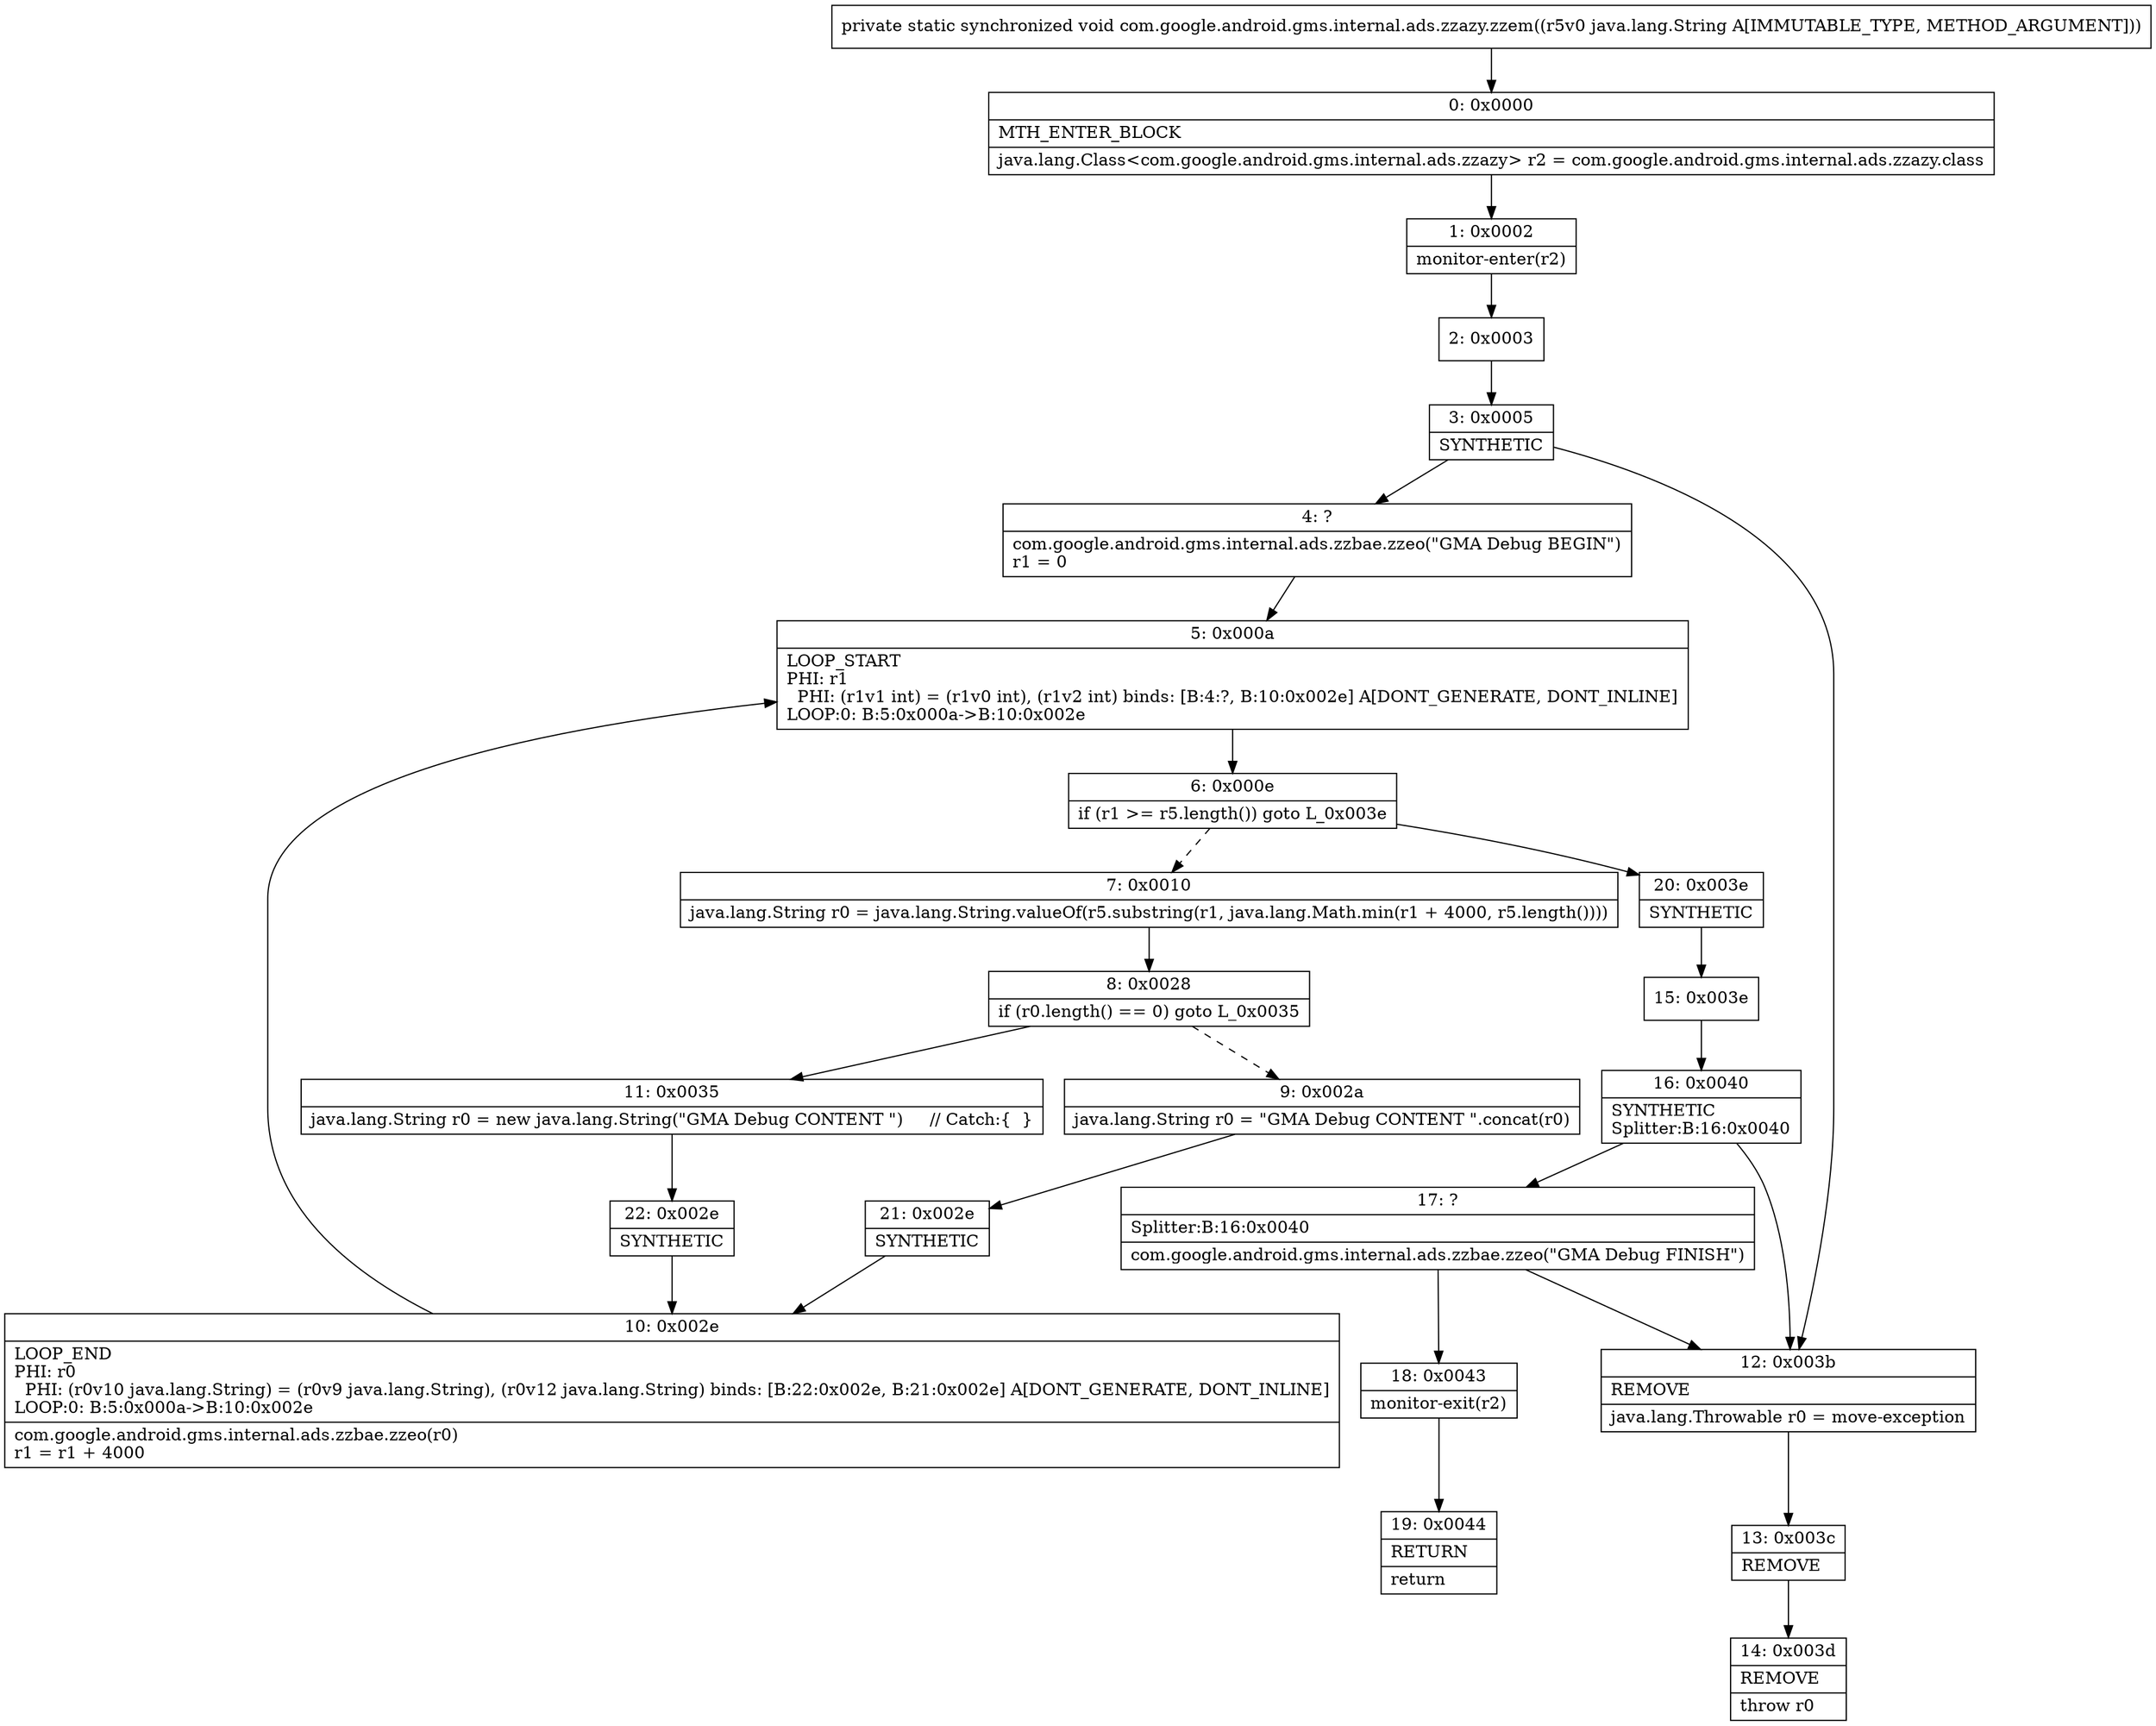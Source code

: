 digraph "CFG forcom.google.android.gms.internal.ads.zzazy.zzem(Ljava\/lang\/String;)V" {
Node_0 [shape=record,label="{0\:\ 0x0000|MTH_ENTER_BLOCK\l|java.lang.Class\<com.google.android.gms.internal.ads.zzazy\> r2 = com.google.android.gms.internal.ads.zzazy.class\l}"];
Node_1 [shape=record,label="{1\:\ 0x0002|monitor\-enter(r2)\l}"];
Node_2 [shape=record,label="{2\:\ 0x0003}"];
Node_3 [shape=record,label="{3\:\ 0x0005|SYNTHETIC\l}"];
Node_4 [shape=record,label="{4\:\ ?|com.google.android.gms.internal.ads.zzbae.zzeo(\"GMA Debug BEGIN\")\lr1 = 0\l}"];
Node_5 [shape=record,label="{5\:\ 0x000a|LOOP_START\lPHI: r1 \l  PHI: (r1v1 int) = (r1v0 int), (r1v2 int) binds: [B:4:?, B:10:0x002e] A[DONT_GENERATE, DONT_INLINE]\lLOOP:0: B:5:0x000a\-\>B:10:0x002e\l}"];
Node_6 [shape=record,label="{6\:\ 0x000e|if (r1 \>= r5.length()) goto L_0x003e\l}"];
Node_7 [shape=record,label="{7\:\ 0x0010|java.lang.String r0 = java.lang.String.valueOf(r5.substring(r1, java.lang.Math.min(r1 + 4000, r5.length())))\l}"];
Node_8 [shape=record,label="{8\:\ 0x0028|if (r0.length() == 0) goto L_0x0035\l}"];
Node_9 [shape=record,label="{9\:\ 0x002a|java.lang.String r0 = \"GMA Debug CONTENT \".concat(r0)\l}"];
Node_10 [shape=record,label="{10\:\ 0x002e|LOOP_END\lPHI: r0 \l  PHI: (r0v10 java.lang.String) = (r0v9 java.lang.String), (r0v12 java.lang.String) binds: [B:22:0x002e, B:21:0x002e] A[DONT_GENERATE, DONT_INLINE]\lLOOP:0: B:5:0x000a\-\>B:10:0x002e\l|com.google.android.gms.internal.ads.zzbae.zzeo(r0)\lr1 = r1 + 4000\l}"];
Node_11 [shape=record,label="{11\:\ 0x0035|java.lang.String r0 = new java.lang.String(\"GMA Debug CONTENT \")     \/\/ Catch:\{  \}\l}"];
Node_12 [shape=record,label="{12\:\ 0x003b|REMOVE\l|java.lang.Throwable r0 = move\-exception\l}"];
Node_13 [shape=record,label="{13\:\ 0x003c|REMOVE\l}"];
Node_14 [shape=record,label="{14\:\ 0x003d|REMOVE\l|throw r0\l}"];
Node_15 [shape=record,label="{15\:\ 0x003e}"];
Node_16 [shape=record,label="{16\:\ 0x0040|SYNTHETIC\lSplitter:B:16:0x0040\l}"];
Node_17 [shape=record,label="{17\:\ ?|Splitter:B:16:0x0040\l|com.google.android.gms.internal.ads.zzbae.zzeo(\"GMA Debug FINISH\")\l}"];
Node_18 [shape=record,label="{18\:\ 0x0043|monitor\-exit(r2)\l}"];
Node_19 [shape=record,label="{19\:\ 0x0044|RETURN\l|return\l}"];
Node_20 [shape=record,label="{20\:\ 0x003e|SYNTHETIC\l}"];
Node_21 [shape=record,label="{21\:\ 0x002e|SYNTHETIC\l}"];
Node_22 [shape=record,label="{22\:\ 0x002e|SYNTHETIC\l}"];
MethodNode[shape=record,label="{private static synchronized void com.google.android.gms.internal.ads.zzazy.zzem((r5v0 java.lang.String A[IMMUTABLE_TYPE, METHOD_ARGUMENT])) }"];
MethodNode -> Node_0;
Node_0 -> Node_1;
Node_1 -> Node_2;
Node_2 -> Node_3;
Node_3 -> Node_4;
Node_3 -> Node_12;
Node_4 -> Node_5;
Node_5 -> Node_6;
Node_6 -> Node_7[style=dashed];
Node_6 -> Node_20;
Node_7 -> Node_8;
Node_8 -> Node_9[style=dashed];
Node_8 -> Node_11;
Node_9 -> Node_21;
Node_10 -> Node_5;
Node_11 -> Node_22;
Node_12 -> Node_13;
Node_13 -> Node_14;
Node_15 -> Node_16;
Node_16 -> Node_17;
Node_16 -> Node_12;
Node_17 -> Node_18;
Node_17 -> Node_12;
Node_18 -> Node_19;
Node_20 -> Node_15;
Node_21 -> Node_10;
Node_22 -> Node_10;
}

